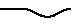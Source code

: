 beginfig(1);
draw (0in,0.08in){dir 0}..{dir 0}(0.12in,0.08in)..(0.24in,0.04in)..{dir 0}(0.35in,0.08in);
endfig;
end
